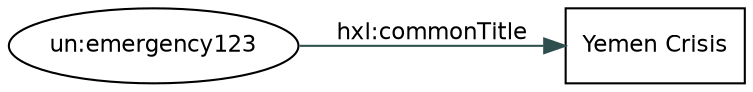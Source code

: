 digraph { 
 rankdir = "LR";
 charset="utf-8";
 overlap=false;
 edge [color=darkslategray];
 edge [fontname=Helvetica , fontsize=11.0 ];
 node [fontname=Helvetica , fontsize=11.0];
 
 "Yemen Crisis" [shape=box] ;
 
 "un:emergency123" -> "Yemen Crisis" [ label="hxl:commonTitle" ]; 
}